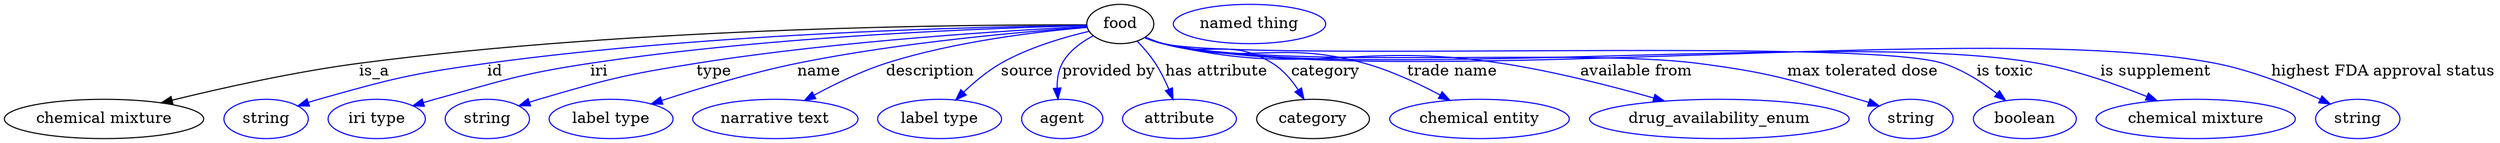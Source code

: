 digraph {
	graph [bb="0,0,2270,123"];
	node [label="\N"];
	food	[height=0.5,
		label=food,
		pos="1018,105",
		width=0.84854];
	"chemical mixture"	[height=0.5,
		pos="90.992,18",
		width=2.5276];
	food -> "chemical mixture"	[label=is_a,
		lp="336.99,61.5",
		pos="e,143.09,32.761 987.35,104.22 889.83,104.55 578.11,102.69 322.99,69 264.77,61.311 199.46,46.683 153,35.227"];
	id	[color=blue,
		height=0.5,
		label=string,
		pos="237.99,18",
		width=1.0652];
	food -> id	[color=blue,
		label=id,
		lp="447.99,61.5",
		pos="e,266.99,29.954 987.49,103.75 901.28,102.69 648.58,97.233 440.99,69 371.2,59.508 353.78,55.131 285.99,36 282.89,35.124 279.69,34.151 \
276.49,33.129",
		style=solid];
	iri	[color=blue,
		height=0.5,
		label="iri type",
		pos="338.99,18",
		width=1.2277];
	food -> iri	[color=blue,
		label=iri,
		lp="541.99,61.5",
		pos="e,372.29,29.913 987.51,103.46 910.87,101.75 704.11,94.893 533.99,69 470.36,59.316 455.06,53.009 392.99,36 389.42,35.02 385.72,33.96 \
382.02,32.865",
		style=solid];
	type	[color=blue,
		height=0.5,
		label=string,
		pos="439.99,18",
		width=1.0652];
	food -> type	[color=blue,
		label=type,
		lp="646.99,61.5",
		pos="e,468.64,29.989 987.46,102.64 921.87,99.421 762.74,89.956 630.99,69 566.15,58.686 549.98,54.534 486.99,36 484.09,35.146 481.1,34.209 \
478.11,33.227",
		style=solid];
	name	[color=blue,
		height=0.5,
		label="label type",
		pos="552.99,18",
		width=1.5707];
	food -> name	[color=blue,
		label=name,
		lp="742.99,61.5",
		pos="e,589.68,31.738 987.57,102.08 933.77,98.317 818.48,88.563 722.99,69 680.47,60.29 633.19,45.995 599.31,34.917",
		style=solid];
	description	[color=blue,
		height=0.5,
		label="narrative text",
		pos="702.99,18",
		width=2.0943];
	food -> description	[color=blue,
		label=description,
		lp="844.49,61.5",
		pos="e,729.5,34.858 987.56,101.88 945.45,98.312 867.43,89.384 803.99,69 781.26,61.696 757.25,49.994 738.35,39.747",
		style=solid];
	source	[color=blue,
		height=0.5,
		label="label type",
		pos="852.99,18",
		width=1.5707];
	food -> source	[color=blue,
		label=source,
		lp="932.99,61.5",
		pos="e,867.77,35.382 989.33,98.26 966.53,92.898 934.35,83.512 908.99,69 896.67,61.951 884.7,51.852 875.01,42.574",
		style=solid];
	"provided by"	[color=blue,
		height=0.5,
		label=agent,
		pos="964.99,18",
		width=1.0291];
	food -> "provided by"	[color=blue,
		label="provided by",
		lp="1007.5,61.5",
		pos="e,961.11,36.192 993.21,94.153 982.5,88.507 971.05,80.264 964.99,69 961.32,62.168 960.21,54.012 960.32,46.289",
		style=solid];
	"has attribute"	[color=blue,
		height=0.5,
		label=attribute,
		pos="1072,18",
		width=1.4443];
	food -> "has attribute"	[color=blue,
		label="has attribute",
		lp="1106,61.5",
		pos="e,1066.1,35.908 1033.5,89.223 1039.2,83.295 1045.3,76.174 1050,69 1054.7,61.737 1058.9,53.287 1062.3,45.422",
		style=solid];
	category	[height=0.5,
		pos="1193,18",
		width=1.4263];
	food -> category	[color=blue,
		label=category,
		lp="1204.5,61.5",
		pos="e,1185.1,36.059 1041.2,92.846 1046.3,90.677 1051.8,88.587 1057,87 1100.2,73.889 1118.8,93.081 1157,69 1166.4,63.097 1174,53.794 \
1179.9,44.805",
		style=solid];
	"trade name"	[color=blue,
		height=0.5,
		label="chemical entity",
		pos="1344,18",
		width=2.2748];
	food -> "trade name"	[color=blue,
		label="trade name",
		lp="1320,61.5",
		pos="e,1317.2,35.109 1040.7,92.702 1045.9,90.486 1051.6,88.414 1057,87 1136.1,66.42 1161.3,91.043 1240,69 1263.8,62.33 1288.8,50.465 \
1308.4,39.968",
		style=solid];
	"available from"	[color=blue,
		height=0.5,
		label=drug_availability_enum,
		pos="1562,18",
		width=3.2858];
	food -> "available from"	[color=blue,
		label="available from",
		lp="1488.5,61.5",
		pos="e,1512.3,34.399 1040.6,92.542 1045.9,90.334 1051.5,88.306 1057,87 1190.4,55.109 1229.5,89.961 1365,69 1411.7,61.771 1463.5,48.407 \
1502.3,37.313",
		style=solid];
	"max tolerated dose"	[color=blue,
		height=0.5,
		label=string,
		pos="1737,18",
		width=1.0652];
	food -> "max tolerated dose"	[color=blue,
		label="max tolerated dose",
		lp="1694,61.5",
		pos="e,1708,29.887 1040.2,92.629 1045.6,90.358 1051.4,88.28 1057,87 1162.6,62.944 1436.6,83.077 1544,69 1609.5,60.409 1625.5,54.397 1689,\
36 1692.1,35.102 1695.3,34.114 1698.5,33.081",
		style=solid];
	"is toxic"	[color=blue,
		height=0.5,
		label=boolean,
		pos="1840,18",
		width=1.2999];
	food -> "is toxic"	[color=blue,
		label="is toxic",
		lp="1824,61.5",
		pos="e,1823,34.937 1040.2,92.582 1045.5,90.313 1051.4,88.247 1057,87 1134,69.917 1691.9,93.295 1767,69 1784.7,63.282 1801.9,51.812 1815.2,\
41.299",
		style=solid];
	"is supplement"	[color=blue,
		height=0.5,
		label="chemical mixture",
		pos="1996,18",
		width=2.5276];
	food -> "is supplement"	[color=blue,
		label="is supplement",
		lp="1960.5,61.5",
		pos="e,1961.2,34.722 1040.2,92.57 1045.5,90.302 1051.4,88.239 1057,87 1230,48.889 1679.7,100.82 1854,69 1887.8,62.828 1924.3,49.804 1951.9,\
38.596",
		style=solid];
	"highest FDA approval status"	[color=blue,
		height=0.5,
		label=string,
		pos="2143,18",
		width=1.0652];
	food -> "highest FDA approval status"	[color=blue,
		label="highest FDA approval status",
		lp="2167.5,61.5",
		pos="e,2117.8,31.92 1040.2,92.555 1045.5,90.287 1051.4,88.229 1057,87 1265,41.588 1806.1,110.38 2015,69 2048,62.463 2083.5,47.961 2108.7,\
36.25",
		style=solid];
	"named thing_category"	[color=blue,
		height=0.5,
		label="named thing",
		pos="1136,105",
		width=1.9318];
}
